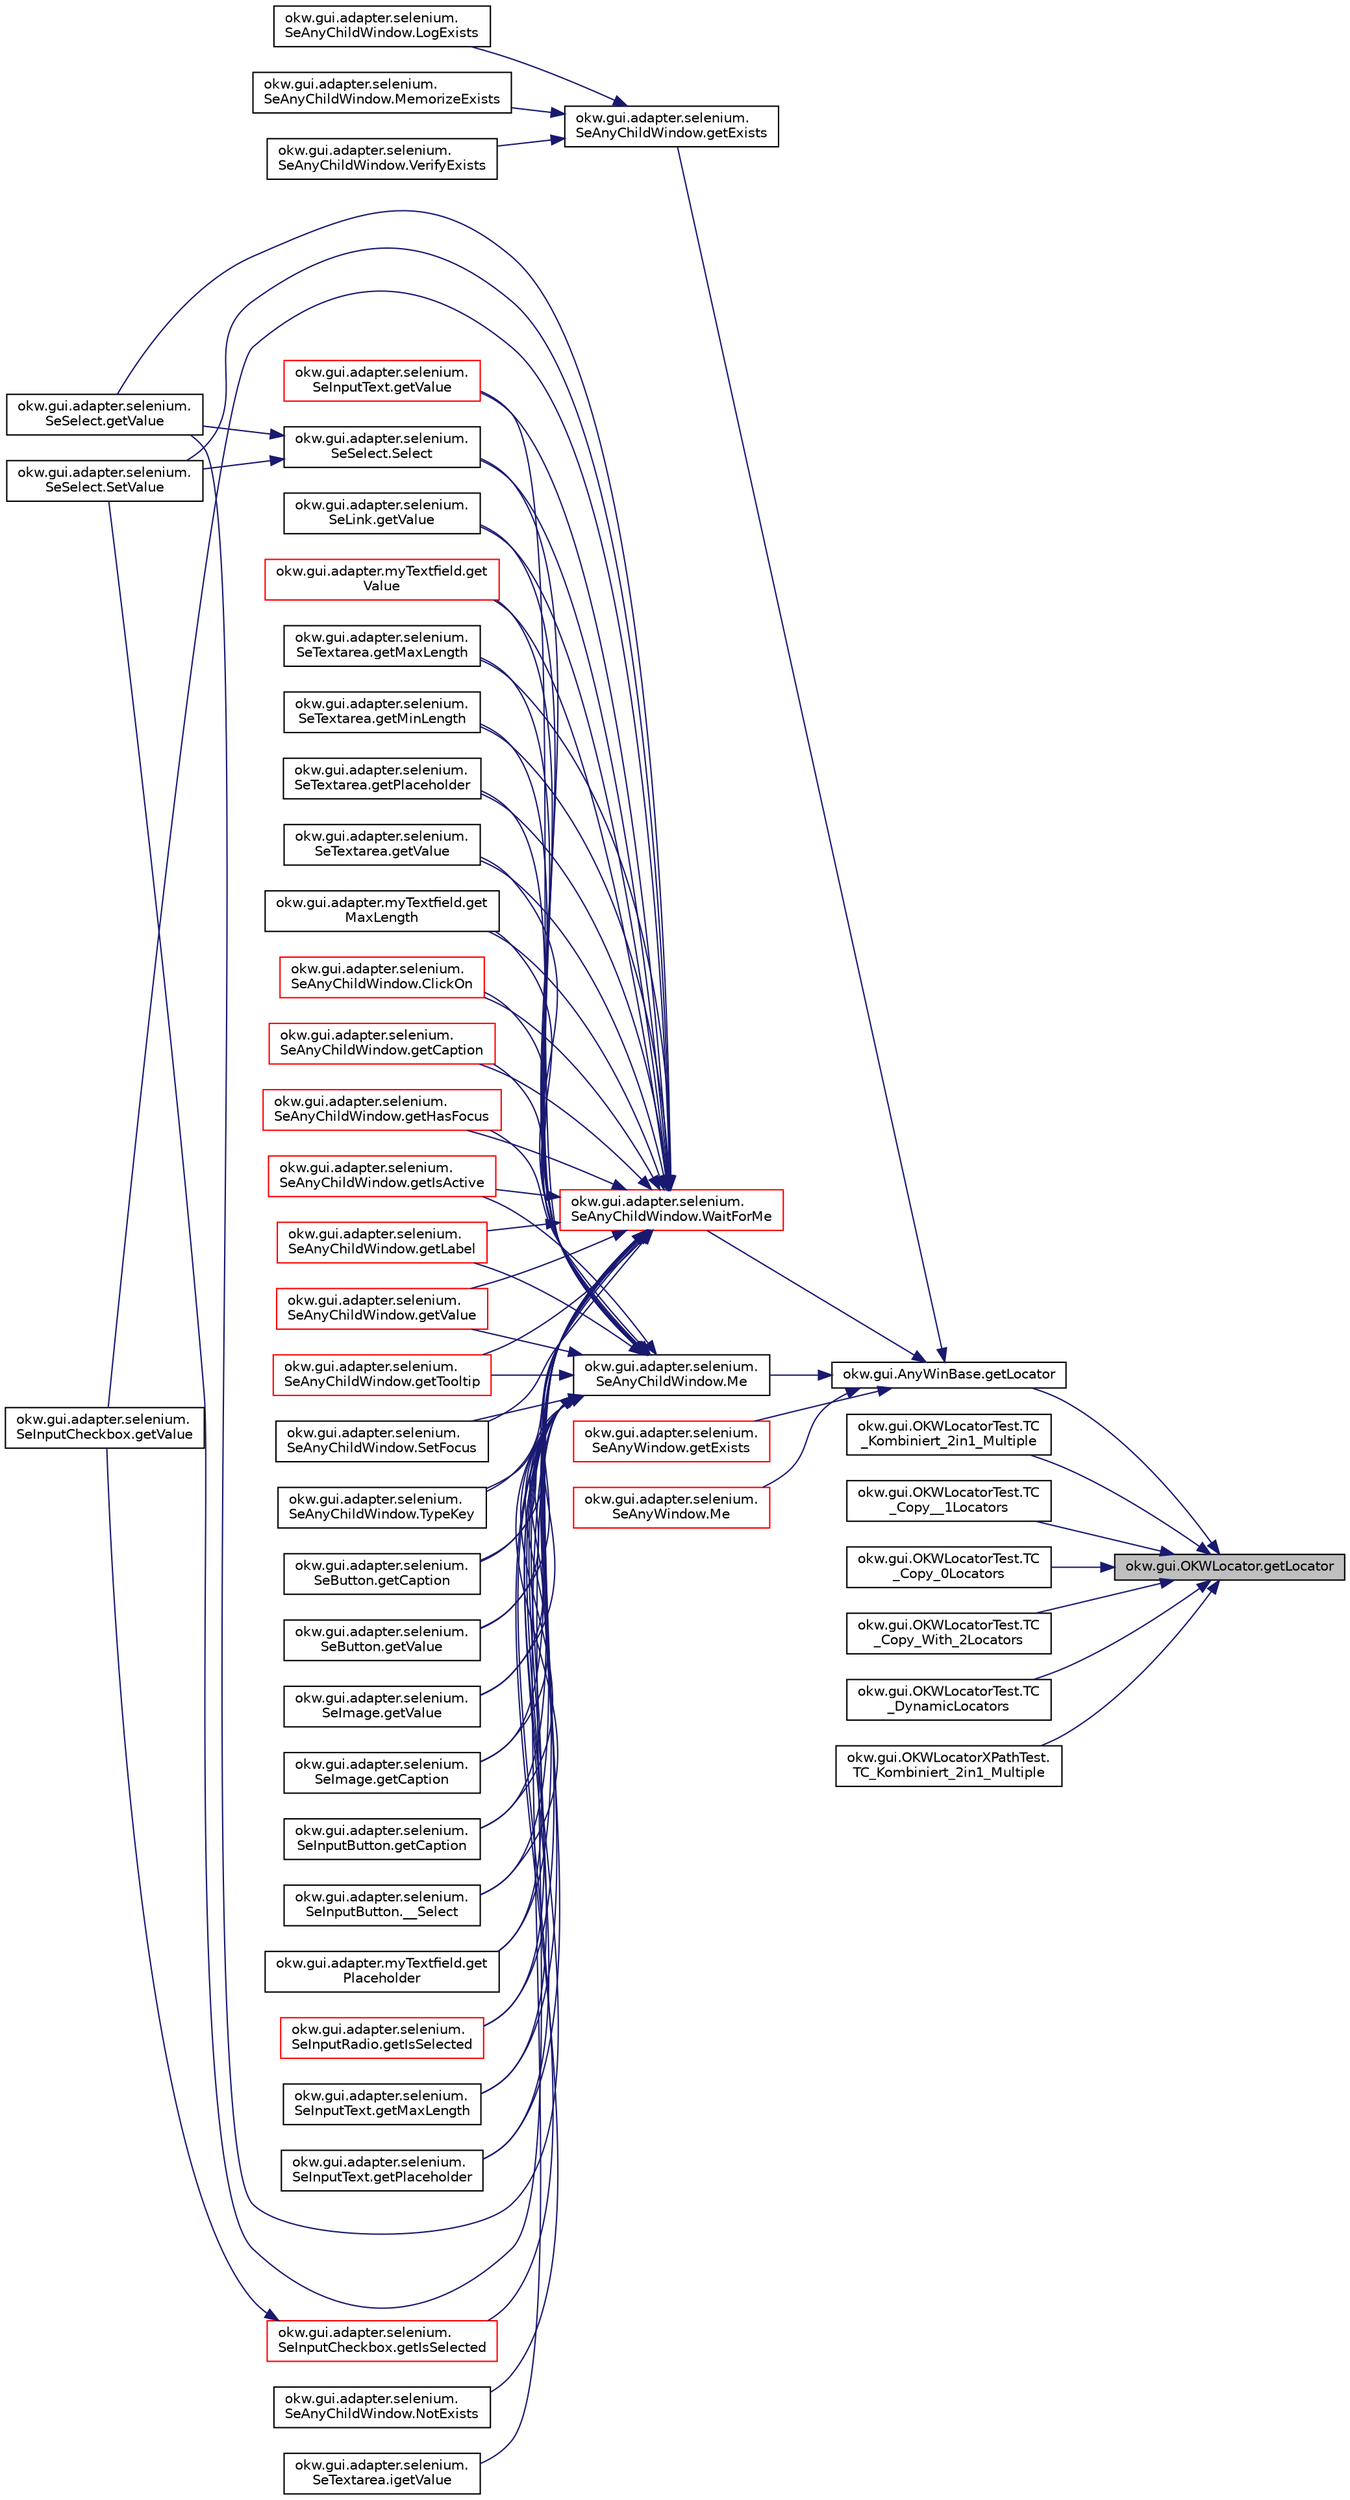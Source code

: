 digraph "okw.gui.OKWLocator.getLocator"
{
 // INTERACTIVE_SVG=YES
 // LATEX_PDF_SIZE
  edge [fontname="Helvetica",fontsize="10",labelfontname="Helvetica",labelfontsize="10"];
  node [fontname="Helvetica",fontsize="10",shape=record];
  rankdir="RL";
  Node5 [label="okw.gui.OKWLocator.getLocator",height=0.2,width=0.4,color="black", fillcolor="grey75", style="filled", fontcolor="black",tooltip="Holt den vollständig (rekursiv) aufgelösten des Locators."];
  Node5 -> Node6 [dir="back",color="midnightblue",fontsize="10",style="solid",fontname="Helvetica"];
  Node6 [label="okw.gui.AnyWinBase.getLocator",height=0.2,width=0.4,color="black", fillcolor="white", style="filled",URL="$classokw_1_1gui_1_1_any_win_base.html#a9929f6fae1f4e2c20df79d32d5bc79db",tooltip="Holt den vollständig (rekursiv) aufgelösten (z.B."];
  Node6 -> Node7 [dir="back",color="midnightblue",fontsize="10",style="solid",fontname="Helvetica"];
  Node7 [label="okw.gui.adapter.selenium.\lSeAnyChildWindow.getExists",height=0.2,width=0.4,color="black", fillcolor="white", style="filled",URL="$classokw_1_1gui_1_1adapter_1_1selenium_1_1_se_any_child_window.html#abbf4e30bd11acd1ad0c06706a6e43871",tooltip="Prüft die Existenz des aktuellen Objektes."];
  Node7 -> Node8 [dir="back",color="midnightblue",fontsize="10",style="solid",fontname="Helvetica"];
  Node8 [label="okw.gui.adapter.selenium.\lSeAnyChildWindow.LogExists",height=0.2,width=0.4,color="black", fillcolor="white", style="filled",URL="$classokw_1_1gui_1_1adapter_1_1selenium_1_1_se_any_child_window.html#a77468a67b30058f840a2c6c1bbcf44f6",tooltip="Das ist die GUI-Adapter Methode, die durch das Schlüsselwort refLogExists aufgerufen wird."];
  Node7 -> Node9 [dir="back",color="midnightblue",fontsize="10",style="solid",fontname="Helvetica"];
  Node9 [label="okw.gui.adapter.selenium.\lSeAnyChildWindow.MemorizeExists",height=0.2,width=0.4,color="black", fillcolor="white", style="filled",URL="$classokw_1_1gui_1_1adapter_1_1selenium_1_1_se_any_child_window.html#a851c4e1bf2147aece7493acfad6d2fba",tooltip="Das ist die GUI-Adapter Methode, die durch das Schlüsselwort refMemorizeExists aufgerufen wird."];
  Node7 -> Node10 [dir="back",color="midnightblue",fontsize="10",style="solid",fontname="Helvetica"];
  Node10 [label="okw.gui.adapter.selenium.\lSeAnyChildWindow.VerifyExists",height=0.2,width=0.4,color="black", fillcolor="white", style="filled",URL="$classokw_1_1gui_1_1adapter_1_1selenium_1_1_se_any_child_window.html#aa267e861bf7e7dc9e0c932e6ca5e8579",tooltip="Ermittelt/Prüft, ob das aktuelle Objekt existiert."];
  Node6 -> Node11 [dir="back",color="midnightblue",fontsize="10",style="solid",fontname="Helvetica"];
  Node11 [label="okw.gui.adapter.selenium.\lSeAnyChildWindow.Me",height=0.2,width=0.4,color="black", fillcolor="white", style="filled",URL="$classokw_1_1gui_1_1adapter_1_1selenium_1_1_se_any_child_window.html#a9a138af1fc6ff850d708d66f308a2525",tooltip="Ermittelt aus dem gegebenen Locator das DOM-Elelement, welches das Objekt representiert."];
  Node11 -> Node12 [dir="back",color="midnightblue",fontsize="10",style="solid",fontname="Helvetica"];
  Node12 [label="okw.gui.adapter.selenium.\lSeAnyChildWindow.ClickOn",height=0.2,width=0.4,color="red", fillcolor="white", style="filled",URL="$classokw_1_1gui_1_1adapter_1_1selenium_1_1_se_any_child_window.html#a16df325c8b8bb0e360ac9d9dbb50d91e",tooltip="Das ist die GUI-Adapter Methode, die durch das Schlüsselwort ClickOn( FN ) aufgerufen wird."];
  Node11 -> Node18 [dir="back",color="midnightblue",fontsize="10",style="solid",fontname="Helvetica"];
  Node18 [label="okw.gui.adapter.selenium.\lSeAnyChildWindow.getCaption",height=0.2,width=0.4,color="red", fillcolor="white", style="filled",URL="$classokw_1_1gui_1_1adapter_1_1selenium_1_1_se_any_child_window.html#a6dbc784267dbac3feef5e421ece9aced",tooltip="Ermittelt den textuellen Inhalt der Überschrift eines HTML-Tags anhand des Attributee \"textContent\"."];
  Node11 -> Node22 [dir="back",color="midnightblue",fontsize="10",style="solid",fontname="Helvetica"];
  Node22 [label="okw.gui.adapter.selenium.\lSeAnyChildWindow.getHasFocus",height=0.2,width=0.4,color="red", fillcolor="white", style="filled",URL="$classokw_1_1gui_1_1adapter_1_1selenium_1_1_se_any_child_window.html#a3dd9beab770c688211a9244ce308505c",tooltip="Methode liefert den aktuellen Zustand Wert des Focus."];
  Node11 -> Node26 [dir="back",color="midnightblue",fontsize="10",style="solid",fontname="Helvetica"];
  Node26 [label="okw.gui.adapter.selenium.\lSeAnyChildWindow.getIsActive",height=0.2,width=0.4,color="red", fillcolor="white", style="filled",URL="$classokw_1_1gui_1_1adapter_1_1selenium_1_1_se_any_child_window.html#ad645cfa0e917477adffe133b1d3371d5",tooltip="Ermittelt, ob das aktuellen Objekt aktiv ist."];
  Node11 -> Node30 [dir="back",color="midnightblue",fontsize="10",style="solid",fontname="Helvetica"];
  Node30 [label="okw.gui.adapter.selenium.\lSeAnyChildWindow.getLabel",height=0.2,width=0.4,color="red", fillcolor="white", style="filled",URL="$classokw_1_1gui_1_1adapter_1_1selenium_1_1_se_any_child_window.html#a51e404fc0a53a8de7803e22f201f6b23",tooltip="Ermittelt den textuellen Inhalt des Labels."];
  Node11 -> Node35 [dir="back",color="midnightblue",fontsize="10",style="solid",fontname="Helvetica"];
  Node35 [label="okw.gui.adapter.selenium.\lSeAnyChildWindow.getTooltip",height=0.2,width=0.4,color="red", fillcolor="white", style="filled",URL="$classokw_1_1gui_1_1adapter_1_1selenium_1_1_se_any_child_window.html#a1c887727f8411c769a24c90d8bde67a5",tooltip="Ermittelt den textuellen Inhalt des ToolTips."];
  Node11 -> Node39 [dir="back",color="midnightblue",fontsize="10",style="solid",fontname="Helvetica"];
  Node39 [label="okw.gui.adapter.selenium.\lSeAnyChildWindow.getValue",height=0.2,width=0.4,color="red", fillcolor="white", style="filled",URL="$classokw_1_1gui_1_1adapter_1_1selenium_1_1_se_any_child_window.html#a2fcad47248d5e447d9b3cb29a933b8df",tooltip="Liest den aktuellen sichtbaren Wert/Text des HTML-Tags aus."];
  Node11 -> Node43 [dir="back",color="midnightblue",fontsize="10",style="solid",fontname="Helvetica"];
  Node43 [label="okw.gui.adapter.selenium.\lSeAnyChildWindow.NotExists",height=0.2,width=0.4,color="black", fillcolor="white", style="filled",URL="$classokw_1_1gui_1_1adapter_1_1selenium_1_1_se_any_child_window.html#a3bac3a56e303599b56c3a1b254d19a84",tooltip="Prüft die nicht Existenz des aktuellen Objektes."];
  Node11 -> Node44 [dir="back",color="midnightblue",fontsize="10",style="solid",fontname="Helvetica"];
  Node44 [label="okw.gui.adapter.selenium.\lSeAnyChildWindow.SetFocus",height=0.2,width=0.4,color="black", fillcolor="white", style="filled",URL="$classokw_1_1gui_1_1adapter_1_1selenium_1_1_se_any_child_window.html#a0b446a5c7e2e308a3e03450f5a31e510",tooltip="Setzt den Focus auf das Objekt."];
  Node11 -> Node45 [dir="back",color="midnightblue",fontsize="10",style="solid",fontname="Helvetica"];
  Node45 [label="okw.gui.adapter.selenium.\lSeAnyChildWindow.TypeKey",height=0.2,width=0.4,color="black", fillcolor="white", style="filled",URL="$classokw_1_1gui_1_1adapter_1_1selenium_1_1_se_any_child_window.html#ab048c55c3dbbdbdddfabe5cfffb1d889",tooltip="Tastatureingabe in das aktuelle Objekt."];
  Node11 -> Node46 [dir="back",color="midnightblue",fontsize="10",style="solid",fontname="Helvetica"];
  Node46 [label="okw.gui.adapter.selenium.\lSeButton.getCaption",height=0.2,width=0.4,color="black", fillcolor="white", style="filled",URL="$classokw_1_1gui_1_1adapter_1_1selenium_1_1_se_button.html#a4d658a6f764e2983da35ea25ee9c2412",tooltip="Ermittelt den textuellen Inhalt der Caption/Überschrift des Objektes."];
  Node11 -> Node47 [dir="back",color="midnightblue",fontsize="10",style="solid",fontname="Helvetica"];
  Node47 [label="okw.gui.adapter.selenium.\lSeButton.getValue",height=0.2,width=0.4,color="black", fillcolor="white", style="filled",URL="$classokw_1_1gui_1_1adapter_1_1selenium_1_1_se_button.html#adf7b5e39f438dc8807b5e77a381da73a",tooltip="Ein SeInputButton hat keinen Wert! -> OKWFrameObjectMethodNotImplemented Auslösen!"];
  Node11 -> Node48 [dir="back",color="midnightblue",fontsize="10",style="solid",fontname="Helvetica"];
  Node48 [label="okw.gui.adapter.selenium.\lSeImage.getValue",height=0.2,width=0.4,color="black", fillcolor="white", style="filled",URL="$classokw_1_1gui_1_1adapter_1_1selenium_1_1_se_image.html#a143118b7b3b0cc7788cbf7c9238bc68f",tooltip="Der Wert eines img ist der Wert des Attributtes src."];
  Node11 -> Node49 [dir="back",color="midnightblue",fontsize="10",style="solid",fontname="Helvetica"];
  Node49 [label="okw.gui.adapter.selenium.\lSeImage.getCaption",height=0.2,width=0.4,color="black", fillcolor="white", style="filled",URL="$classokw_1_1gui_1_1adapter_1_1selenium_1_1_se_image.html#a44980a47d966e4bfd206ae5d5ac4399c",tooltip="Ermittelt den textuellen Inhalt der Caption."];
  Node11 -> Node50 [dir="back",color="midnightblue",fontsize="10",style="solid",fontname="Helvetica"];
  Node50 [label="okw.gui.adapter.selenium.\lSeInputButton.getCaption",height=0.2,width=0.4,color="black", fillcolor="white", style="filled",URL="$classokw_1_1gui_1_1adapter_1_1selenium_1_1_se_input_button.html#a3c2c309651daf767e1941b2b30d3fea5",tooltip="Ermittelt den textuellen Inhalt der Caption/Überschrift des Objektes."];
  Node11 -> Node51 [dir="back",color="midnightblue",fontsize="10",style="solid",fontname="Helvetica"];
  Node51 [label="okw.gui.adapter.selenium.\lSeInputButton.__Select",height=0.2,width=0.4,color="black", fillcolor="white", style="filled",URL="$classokw_1_1gui_1_1adapter_1_1selenium_1_1_se_input_button.html#a35f35e0deb2381f8b8b8140a188b5172",tooltip="Methode wählt einen oder mehrere Werte in einer ListBox aus."];
  Node11 -> Node52 [dir="back",color="midnightblue",fontsize="10",style="solid",fontname="Helvetica"];
  Node52 [label="okw.gui.adapter.selenium.\lSeInputCheckbox.getIsSelected",height=0.2,width=0.4,color="red", fillcolor="white", style="filled",URL="$classokw_1_1gui_1_1adapter_1_1selenium_1_1_se_input_checkbox.html#aa5351c44da27a9f8c63ccd0315922c82",tooltip="Method liefert den aktuellen Zustand der Checkbox, \"angehakt\" oder \"nicht angehakt\"."];
  Node52 -> Node53 [dir="back",color="midnightblue",fontsize="10",style="solid",fontname="Helvetica"];
  Node53 [label="okw.gui.adapter.selenium.\lSeInputCheckbox.getValue",height=0.2,width=0.4,color="black", fillcolor="white", style="filled",URL="$classokw_1_1gui_1_1adapter_1_1selenium_1_1_se_input_checkbox.html#a19bd403031cbdc003823a7b21c0cf12e",tooltip="Ermittelt/holt den aktuellen Wert der CheckBox."];
  Node11 -> Node54 [dir="back",color="midnightblue",fontsize="10",style="solid",fontname="Helvetica"];
  Node54 [label="okw.gui.adapter.selenium.\lSeInputRadio.getIsSelected",height=0.2,width=0.4,color="red", fillcolor="white", style="filled",URL="$classokw_1_1gui_1_1adapter_1_1selenium_1_1_se_input_radio.html#a2bdc045186dd1244133cf6edaa2d45f1",tooltip="Method liefert den aktuellen Zustand des RadioButtons, ausgewählt oder nicht."];
  Node11 -> Node56 [dir="back",color="midnightblue",fontsize="10",style="solid",fontname="Helvetica"];
  Node56 [label="okw.gui.adapter.selenium.\lSeInputText.getMaxLength",height=0.2,width=0.4,color="black", fillcolor="white", style="filled",URL="$classokw_1_1gui_1_1adapter_1_1selenium_1_1_se_input_text.html#abcef45ee901b75771500defc871ecea9",tooltip="Ermittelt den textuellen Inhalt des Labels."];
  Node11 -> Node57 [dir="back",color="midnightblue",fontsize="10",style="solid",fontname="Helvetica"];
  Node57 [label="okw.gui.adapter.selenium.\lSeInputText.getPlaceholder",height=0.2,width=0.4,color="black", fillcolor="white", style="filled",URL="$classokw_1_1gui_1_1adapter_1_1selenium_1_1_se_input_text.html#a5ce4d66e798549b18635bf35c1c33917",tooltip="Liest den Placeholder des input-Tags aus."];
  Node11 -> Node58 [dir="back",color="midnightblue",fontsize="10",style="solid",fontname="Helvetica"];
  Node58 [label="okw.gui.adapter.selenium.\lSeInputText.getValue",height=0.2,width=0.4,color="red", fillcolor="white", style="filled",URL="$classokw_1_1gui_1_1adapter_1_1selenium_1_1_se_input_text.html#aca62fc718d6636750d210014eb6244d2",tooltip="Ermittelt den Wert des Textfeldes, welches dem sichtbaren ."];
  Node11 -> Node60 [dir="back",color="midnightblue",fontsize="10",style="solid",fontname="Helvetica"];
  Node60 [label="okw.gui.adapter.selenium.\lSeLink.getValue",height=0.2,width=0.4,color="black", fillcolor="white", style="filled",URL="$classokw_1_1gui_1_1adapter_1_1selenium_1_1_se_link.html#a5f07ff01898f066115ea23d3bcc10fd3",tooltip="Der Wert eines Linkes ist das Ziel des Linkes, also das Attribut href des HTML-Linkes."];
  Node11 -> Node61 [dir="back",color="midnightblue",fontsize="10",style="solid",fontname="Helvetica"];
  Node61 [label="okw.gui.adapter.selenium.\lSeSelect.Select",height=0.2,width=0.4,color="black", fillcolor="white", style="filled",URL="$classokw_1_1gui_1_1adapter_1_1selenium_1_1_se_select.html#afdad05e1d4413b4cdce12d38b67def23",tooltip="Methode wählt einen oder mehrere Werte in einer ListBox aus."];
  Node61 -> Node62 [dir="back",color="midnightblue",fontsize="10",style="solid",fontname="Helvetica"];
  Node62 [label="okw.gui.adapter.selenium.\lSeSelect.SetValue",height=0.2,width=0.4,color="black", fillcolor="white", style="filled",URL="$classokw_1_1gui_1_1adapter_1_1selenium_1_1_se_select.html#adadeaad5c5dbbe8c2f24e51a99de6012",tooltip="Methode setzt einen oder mehrere Werte in einer ListBox."];
  Node61 -> Node63 [dir="back",color="midnightblue",fontsize="10",style="solid",fontname="Helvetica"];
  Node63 [label="okw.gui.adapter.selenium.\lSeSelect.getValue",height=0.2,width=0.4,color="black", fillcolor="white", style="filled",URL="$classokw_1_1gui_1_1adapter_1_1selenium_1_1_se_select.html#a9b794180edef1f6d5d11cad9f6e7e136",tooltip="Holt die aktuell ausgewählten Werte aus der ListBox."];
  Node11 -> Node62 [dir="back",color="midnightblue",fontsize="10",style="solid",fontname="Helvetica"];
  Node11 -> Node63 [dir="back",color="midnightblue",fontsize="10",style="solid",fontname="Helvetica"];
  Node11 -> Node64 [dir="back",color="midnightblue",fontsize="10",style="solid",fontname="Helvetica"];
  Node64 [label="okw.gui.adapter.selenium.\lSeTextarea.igetValue",height=0.2,width=0.4,color="black", fillcolor="white", style="filled",URL="$classokw_1_1gui_1_1adapter_1_1selenium_1_1_se_textarea.html#ae561257a88aece7f85d04001b7ead2ae",tooltip="Ermittelt den textuellen Inhalt eines Textfeldes."];
  Node11 -> Node65 [dir="back",color="midnightblue",fontsize="10",style="solid",fontname="Helvetica"];
  Node65 [label="okw.gui.adapter.selenium.\lSeTextarea.getMaxLength",height=0.2,width=0.4,color="black", fillcolor="white", style="filled",URL="$classokw_1_1gui_1_1adapter_1_1selenium_1_1_se_textarea.html#afaa32280a8c58363ab177c08ea32a219",tooltip="Ermittelt den textuellen Inhalt des Labels."];
  Node11 -> Node66 [dir="back",color="midnightblue",fontsize="10",style="solid",fontname="Helvetica"];
  Node66 [label="okw.gui.adapter.selenium.\lSeTextarea.getMinLength",height=0.2,width=0.4,color="black", fillcolor="white", style="filled",URL="$classokw_1_1gui_1_1adapter_1_1selenium_1_1_se_textarea.html#a01f75a5e0ba9fb8045a16dde6deee174",tooltip="Ermittelt den textuellen Inhalt des Labels."];
  Node11 -> Node67 [dir="back",color="midnightblue",fontsize="10",style="solid",fontname="Helvetica"];
  Node67 [label="okw.gui.adapter.selenium.\lSeTextarea.getPlaceholder",height=0.2,width=0.4,color="black", fillcolor="white", style="filled",URL="$classokw_1_1gui_1_1adapter_1_1selenium_1_1_se_textarea.html#a73235d1d4d3117f96ae91e60b0921553",tooltip="Liest den Placeholder des TextAere-Tags aus."];
  Node11 -> Node68 [dir="back",color="midnightblue",fontsize="10",style="solid",fontname="Helvetica"];
  Node68 [label="okw.gui.adapter.selenium.\lSeTextarea.getValue",height=0.2,width=0.4,color="black", fillcolor="white", style="filled",URL="$classokw_1_1gui_1_1adapter_1_1selenium_1_1_se_textarea.html#a144e35802cf11c6b714bf8513691cc22",tooltip="Ermittelt den textuellen Inhalt eines Textfeldes."];
  Node11 -> Node69 [dir="back",color="midnightblue",fontsize="10",style="solid",fontname="Helvetica"];
  Node69 [label="okw.gui.adapter.myTextfield.get\lMaxLength",height=0.2,width=0.4,color="black", fillcolor="white", style="filled",URL="$classokw_1_1gui_1_1adapter_1_1my_textfield.html#afae430d5df39b490f3a544d7049884ac",tooltip="Ermittelt den textuellen Inhalt des Labels."];
  Node11 -> Node70 [dir="back",color="midnightblue",fontsize="10",style="solid",fontname="Helvetica"];
  Node70 [label="okw.gui.adapter.myTextfield.get\lPlaceholder",height=0.2,width=0.4,color="black", fillcolor="white", style="filled",URL="$classokw_1_1gui_1_1adapter_1_1my_textfield.html#a802e9984479bae4fc79c864e323cfdbe",tooltip="Liest den Placeholder des input-Tags aus."];
  Node11 -> Node71 [dir="back",color="midnightblue",fontsize="10",style="solid",fontname="Helvetica"];
  Node71 [label="okw.gui.adapter.myTextfield.get\lValue",height=0.2,width=0.4,color="red", fillcolor="white", style="filled",URL="$classokw_1_1gui_1_1adapter_1_1my_textfield.html#a58dfc48e2ff1aafaaabaa0e605a22a8f",tooltip="Ermittelt den Wert des Textfeldes, welches dem sichtbaren ."];
  Node6 -> Node73 [dir="back",color="midnightblue",fontsize="10",style="solid",fontname="Helvetica"];
  Node73 [label="okw.gui.adapter.selenium.\lSeAnyChildWindow.WaitForMe",height=0.2,width=0.4,color="red", fillcolor="white", style="filled",URL="$classokw_1_1gui_1_1adapter_1_1selenium_1_1_se_any_child_window.html#a72faf4aa1717b4178fae1b0570ca9b28",tooltip="Wartet auf das Objekt Wenn kein Fenster gefunden wird,."];
  Node73 -> Node12 [dir="back",color="midnightblue",fontsize="10",style="solid",fontname="Helvetica"];
  Node73 -> Node18 [dir="back",color="midnightblue",fontsize="10",style="solid",fontname="Helvetica"];
  Node73 -> Node22 [dir="back",color="midnightblue",fontsize="10",style="solid",fontname="Helvetica"];
  Node73 -> Node26 [dir="back",color="midnightblue",fontsize="10",style="solid",fontname="Helvetica"];
  Node73 -> Node30 [dir="back",color="midnightblue",fontsize="10",style="solid",fontname="Helvetica"];
  Node73 -> Node35 [dir="back",color="midnightblue",fontsize="10",style="solid",fontname="Helvetica"];
  Node73 -> Node39 [dir="back",color="midnightblue",fontsize="10",style="solid",fontname="Helvetica"];
  Node73 -> Node44 [dir="back",color="midnightblue",fontsize="10",style="solid",fontname="Helvetica"];
  Node73 -> Node45 [dir="back",color="midnightblue",fontsize="10",style="solid",fontname="Helvetica"];
  Node73 -> Node46 [dir="back",color="midnightblue",fontsize="10",style="solid",fontname="Helvetica"];
  Node73 -> Node47 [dir="back",color="midnightblue",fontsize="10",style="solid",fontname="Helvetica"];
  Node73 -> Node48 [dir="back",color="midnightblue",fontsize="10",style="solid",fontname="Helvetica"];
  Node73 -> Node49 [dir="back",color="midnightblue",fontsize="10",style="solid",fontname="Helvetica"];
  Node73 -> Node50 [dir="back",color="midnightblue",fontsize="10",style="solid",fontname="Helvetica"];
  Node73 -> Node51 [dir="back",color="midnightblue",fontsize="10",style="solid",fontname="Helvetica"];
  Node73 -> Node53 [dir="back",color="midnightblue",fontsize="10",style="solid",fontname="Helvetica"];
  Node73 -> Node54 [dir="back",color="midnightblue",fontsize="10",style="solid",fontname="Helvetica"];
  Node73 -> Node56 [dir="back",color="midnightblue",fontsize="10",style="solid",fontname="Helvetica"];
  Node73 -> Node57 [dir="back",color="midnightblue",fontsize="10",style="solid",fontname="Helvetica"];
  Node73 -> Node58 [dir="back",color="midnightblue",fontsize="10",style="solid",fontname="Helvetica"];
  Node73 -> Node60 [dir="back",color="midnightblue",fontsize="10",style="solid",fontname="Helvetica"];
  Node73 -> Node61 [dir="back",color="midnightblue",fontsize="10",style="solid",fontname="Helvetica"];
  Node73 -> Node62 [dir="back",color="midnightblue",fontsize="10",style="solid",fontname="Helvetica"];
  Node73 -> Node63 [dir="back",color="midnightblue",fontsize="10",style="solid",fontname="Helvetica"];
  Node73 -> Node65 [dir="back",color="midnightblue",fontsize="10",style="solid",fontname="Helvetica"];
  Node73 -> Node66 [dir="back",color="midnightblue",fontsize="10",style="solid",fontname="Helvetica"];
  Node73 -> Node67 [dir="back",color="midnightblue",fontsize="10",style="solid",fontname="Helvetica"];
  Node73 -> Node68 [dir="back",color="midnightblue",fontsize="10",style="solid",fontname="Helvetica"];
  Node73 -> Node69 [dir="back",color="midnightblue",fontsize="10",style="solid",fontname="Helvetica"];
  Node73 -> Node70 [dir="back",color="midnightblue",fontsize="10",style="solid",fontname="Helvetica"];
  Node73 -> Node71 [dir="back",color="midnightblue",fontsize="10",style="solid",fontname="Helvetica"];
  Node6 -> Node76 [dir="back",color="midnightblue",fontsize="10",style="solid",fontname="Helvetica"];
  Node76 [label="okw.gui.adapter.selenium.\lSeAnyWindow.getExists",height=0.2,width=0.4,color="red", fillcolor="white", style="filled",URL="$classokw_1_1gui_1_1adapter_1_1selenium_1_1_se_any_window.html#ad806d20bf0e42d47e0aa5282532d3230",tooltip="Prüft die Existenz des aktuellen Objektes."];
  Node6 -> Node107 [dir="back",color="midnightblue",fontsize="10",style="solid",fontname="Helvetica"];
  Node107 [label="okw.gui.adapter.selenium.\lSeAnyWindow.Me",height=0.2,width=0.4,color="red", fillcolor="white", style="filled",URL="$classokw_1_1gui_1_1adapter_1_1selenium_1_1_se_any_window.html#a8b42bf27f4660b4807375a57fa9de815",tooltip="Ermittelt aus dem gegebenen Locator das DOM-Elelement, welches das Objekt representiert."];
  Node5 -> Node109 [dir="back",color="midnightblue",fontsize="10",style="solid",fontname="Helvetica"];
  Node109 [label="okw.gui.OKWLocatorTest.TC\l_Kombiniert_2in1_Multiple",height=0.2,width=0.4,color="black", fillcolor="white", style="filled",URL="$classokw_1_1gui_1_1_o_k_w_locator_test.html#aea5150769697b9e27dfa85c123856abf",tooltip="Mehrfach Verschachtelung: 2 Locatoren an zweistellen in einen dritten Locator einfügen."];
  Node5 -> Node110 [dir="back",color="midnightblue",fontsize="10",style="solid",fontname="Helvetica"];
  Node110 [label="okw.gui.OKWLocatorTest.TC\l_Copy__1Locators",height=0.2,width=0.4,color="black", fillcolor="white", style="filled",URL="$classokw_1_1gui_1_1_o_k_w_locator_test.html#ac6ecf3b88fc5f459065029dc61310ee8",tooltip="Prüft die Methode CopyLocator( Source ) Hier wird geprüft ob beide Komponenten, also _locator und _Lo..."];
  Node5 -> Node111 [dir="back",color="midnightblue",fontsize="10",style="solid",fontname="Helvetica"];
  Node111 [label="okw.gui.OKWLocatorTest.TC\l_Copy_0Locators",height=0.2,width=0.4,color="black", fillcolor="white", style="filled",URL="$classokw_1_1gui_1_1_o_k_w_locator_test.html#a4453c22ed995848e3c914d4f4c35c75c",tooltip="Prüft die Methode CopyLocator( Source ) Hier wird geprüft ob nur _locator copiert wird."];
  Node5 -> Node112 [dir="back",color="midnightblue",fontsize="10",style="solid",fontname="Helvetica"];
  Node112 [label="okw.gui.OKWLocatorTest.TC\l_Copy_With_2Locators",height=0.2,width=0.4,color="black", fillcolor="white", style="filled",URL="$classokw_1_1gui_1_1_o_k_w_locator_test.html#ad18a8565ca3a5ddf3738f89cf470fe1e",tooltip="Prüft die Methode CopyLocator( Source ) Hier wird geprüft ob locator und mehrere (zwei) _Locators cop..."];
  Node5 -> Node113 [dir="back",color="midnightblue",fontsize="10",style="solid",fontname="Helvetica"];
  Node113 [label="okw.gui.OKWLocatorTest.TC\l_DynamicLocators",height=0.2,width=0.4,color="black", fillcolor="white", style="filled",URL="$classokw_1_1gui_1_1_o_k_w_locator_test.html#ad8b291589037dc9118456dd1a9b90e3d",tooltip="Prüft, ob dynamische Locatoren möglich sind."];
  Node5 -> Node114 [dir="back",color="midnightblue",fontsize="10",style="solid",fontname="Helvetica"];
  Node114 [label="okw.gui.OKWLocatorXPathTest.\lTC_Kombiniert_2in1_Multiple",height=0.2,width=0.4,color="black", fillcolor="white", style="filled",URL="$classokw_1_1gui_1_1_o_k_w_locator_x_path_test.html#acc371555100f1a42124b2001117f87e5",tooltip="Mehrfach Verschachtelung: 2 Locatoren an zweistellen in einen dritten Locator einfügen."];
}
